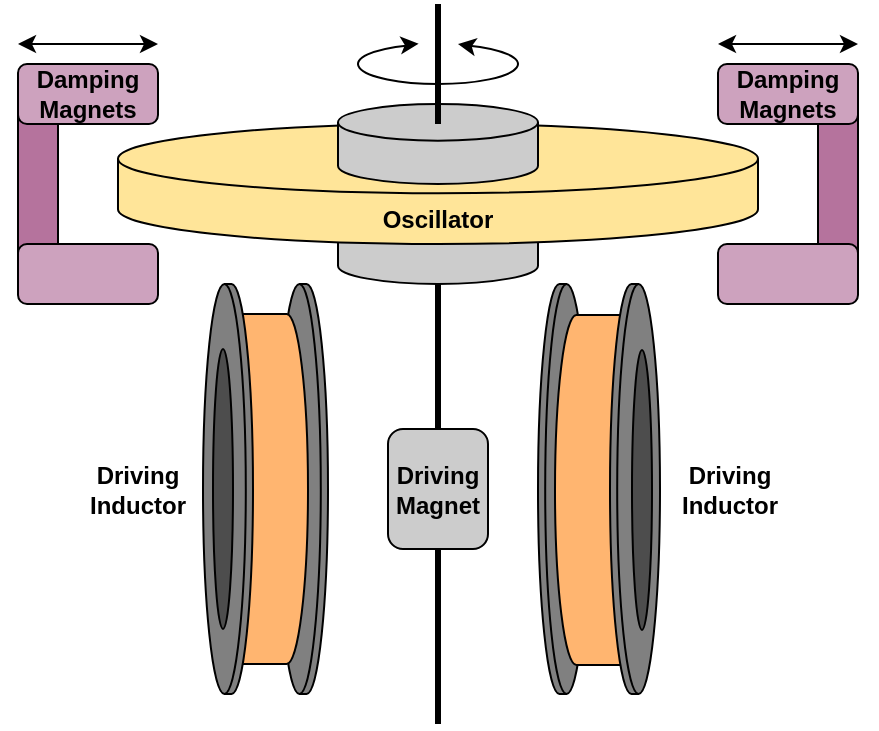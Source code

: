<mxfile version="21.6.8" type="device">
  <diagram name="Page-1" id="G2w5o0cd_N-8L9VwZMIT">
    <mxGraphModel dx="987" dy="577" grid="1" gridSize="10" guides="1" tooltips="1" connect="1" arrows="1" fold="1" page="1" pageScale="1" pageWidth="850" pageHeight="1100" math="0" shadow="0">
      <root>
        <mxCell id="0" />
        <mxCell id="1" parent="0" />
        <mxCell id="Aj0P5ylz1vTObHERr2yC-56" value="" style="shape=cylinder3;whiteSpace=wrap;html=1;boundedLbl=1;backgroundOutline=1;size=9.167;fillColor=#CCCCCC;" vertex="1" parent="1">
          <mxGeometry x="350" y="340" width="100" height="40" as="geometry" />
        </mxCell>
        <mxCell id="Aj0P5ylz1vTObHERr2yC-1" value="" style="shape=cylinder3;whiteSpace=wrap;html=1;boundedLbl=1;backgroundOutline=1;size=17.32;fillColor=#FFE599;verticalAlign=bottom;spacingTop=-14;" vertex="1" parent="1">
          <mxGeometry x="240" y="300" width="320" height="60" as="geometry" />
        </mxCell>
        <mxCell id="Aj0P5ylz1vTObHERr2yC-5" value="" style="endArrow=none;html=1;rounded=0;exitX=0.5;exitY=1;exitDx=0;exitDy=0;exitPerimeter=0;strokeWidth=3;" edge="1" parent="1" source="Aj0P5ylz1vTObHERr2yC-53">
          <mxGeometry width="50" height="50" relative="1" as="geometry">
            <mxPoint x="390" y="430" as="sourcePoint" />
            <mxPoint x="400" y="600" as="targetPoint" />
          </mxGeometry>
        </mxCell>
        <mxCell id="Aj0P5ylz1vTObHERr2yC-39" value="" style="group" vertex="1" connectable="0" parent="1">
          <mxGeometry x="282.5" y="380" width="62.5" height="205" as="geometry" />
        </mxCell>
        <mxCell id="Aj0P5ylz1vTObHERr2yC-21" value="" style="group;fillColor=none;container=0;" vertex="1" connectable="0" parent="Aj0P5ylz1vTObHERr2yC-39">
          <mxGeometry width="62.5" height="205" as="geometry" />
        </mxCell>
        <mxCell id="Aj0P5ylz1vTObHERr2yC-2" value="" style="shape=cylinder3;whiteSpace=wrap;html=1;boundedLbl=1;backgroundOutline=1;size=10.7;rotation=-90;fillColor=#808080;" vertex="1" parent="Aj0P5ylz1vTObHERr2yC-39">
          <mxGeometry x="-52.5" y="90" width="205" height="25" as="geometry" />
        </mxCell>
        <mxCell id="Aj0P5ylz1vTObHERr2yC-18" value="" style="shape=cylinder3;whiteSpace=wrap;html=1;boundedLbl=1;backgroundOutline=1;size=10.7;rotation=-90;fillColor=#FFB570;" vertex="1" parent="Aj0P5ylz1vTObHERr2yC-39">
          <mxGeometry x="-60" y="77.5" width="175" height="50" as="geometry" />
        </mxCell>
        <mxCell id="Aj0P5ylz1vTObHERr2yC-19" value="" style="shape=cylinder3;whiteSpace=wrap;html=1;boundedLbl=1;backgroundOutline=1;size=10.7;rotation=-90;fillColor=#808080;" vertex="1" parent="Aj0P5ylz1vTObHERr2yC-39">
          <mxGeometry x="-90" y="90" width="205" height="25" as="geometry" />
        </mxCell>
        <mxCell id="Aj0P5ylz1vTObHERr2yC-20" value="" style="ellipse;whiteSpace=wrap;html=1;fillColor=#4D4D4D;" vertex="1" parent="Aj0P5ylz1vTObHERr2yC-39">
          <mxGeometry x="5" y="32.5" width="10" height="140" as="geometry" />
        </mxCell>
        <mxCell id="Aj0P5ylz1vTObHERr2yC-40" value="" style="group" vertex="1" connectable="0" parent="1">
          <mxGeometry x="450" y="380" width="61" height="205" as="geometry" />
        </mxCell>
        <mxCell id="Aj0P5ylz1vTObHERr2yC-33" value="" style="shape=cylinder3;whiteSpace=wrap;html=1;boundedLbl=1;backgroundOutline=1;size=10.7;rotation=-270;fillColor=#808080;" vertex="1" parent="Aj0P5ylz1vTObHERr2yC-40">
          <mxGeometry x="-90" y="90" width="205" height="25" as="geometry" />
        </mxCell>
        <mxCell id="Aj0P5ylz1vTObHERr2yC-34" value="" style="shape=cylinder3;whiteSpace=wrap;html=1;boundedLbl=1;backgroundOutline=1;size=10.7;rotation=-270;fillColor=#FFB570;" vertex="1" parent="Aj0P5ylz1vTObHERr2yC-40">
          <mxGeometry x="-54" y="78" width="175" height="50" as="geometry" />
        </mxCell>
        <mxCell id="Aj0P5ylz1vTObHERr2yC-35" value="" style="shape=cylinder3;whiteSpace=wrap;html=1;boundedLbl=1;backgroundOutline=1;size=10.7;rotation=-270;fillColor=#808080;" vertex="1" parent="Aj0P5ylz1vTObHERr2yC-40">
          <mxGeometry x="-54" y="90" width="205" height="25" as="geometry" />
        </mxCell>
        <mxCell id="Aj0P5ylz1vTObHERr2yC-36" value="" style="ellipse;whiteSpace=wrap;html=1;fillColor=#4D4D4D;rotation=-180;" vertex="1" parent="Aj0P5ylz1vTObHERr2yC-40">
          <mxGeometry x="47" y="33" width="10" height="140" as="geometry" />
        </mxCell>
        <mxCell id="Aj0P5ylz1vTObHERr2yC-45" value="" style="group" vertex="1" connectable="0" parent="1">
          <mxGeometry x="540" y="260" width="70" height="130" as="geometry" />
        </mxCell>
        <mxCell id="Aj0P5ylz1vTObHERr2yC-42" value="" style="group" vertex="1" connectable="0" parent="Aj0P5ylz1vTObHERr2yC-45">
          <mxGeometry y="10" width="70" height="120" as="geometry" />
        </mxCell>
        <mxCell id="Aj0P5ylz1vTObHERr2yC-12" value="" style="rounded=0;whiteSpace=wrap;html=1;fillColor=#B5739D;" vertex="1" parent="Aj0P5ylz1vTObHERr2yC-42">
          <mxGeometry x="50" y="20" width="20" height="75" as="geometry" />
        </mxCell>
        <mxCell id="Aj0P5ylz1vTObHERr2yC-9" value="&lt;b style=&quot;border-color: var(--border-color);&quot;&gt;Damping Magnets&lt;/b&gt;" style="rounded=1;whiteSpace=wrap;html=1;fillColor=#CDA2BE;" vertex="1" parent="Aj0P5ylz1vTObHERr2yC-42">
          <mxGeometry width="70" height="30" as="geometry" />
        </mxCell>
        <mxCell id="Aj0P5ylz1vTObHERr2yC-10" value="" style="rounded=1;whiteSpace=wrap;html=1;fillColor=#CDA2BE;" vertex="1" parent="Aj0P5ylz1vTObHERr2yC-42">
          <mxGeometry y="90" width="70" height="30" as="geometry" />
        </mxCell>
        <mxCell id="Aj0P5ylz1vTObHERr2yC-44" value="" style="endArrow=classic;startArrow=classic;html=1;rounded=0;" edge="1" parent="Aj0P5ylz1vTObHERr2yC-45">
          <mxGeometry width="50" height="50" relative="1" as="geometry">
            <mxPoint as="sourcePoint" />
            <mxPoint x="70" as="targetPoint" />
          </mxGeometry>
        </mxCell>
        <mxCell id="Aj0P5ylz1vTObHERr2yC-46" value="" style="group" vertex="1" connectable="0" parent="1">
          <mxGeometry x="190" y="260" width="70" height="130" as="geometry" />
        </mxCell>
        <mxCell id="Aj0P5ylz1vTObHERr2yC-37" value="" style="group" vertex="1" connectable="0" parent="Aj0P5ylz1vTObHERr2yC-46">
          <mxGeometry y="10" width="70" height="120" as="geometry" />
        </mxCell>
        <mxCell id="Aj0P5ylz1vTObHERr2yC-11" value="" style="rounded=0;whiteSpace=wrap;html=1;fillColor=#B5739D;" vertex="1" parent="Aj0P5ylz1vTObHERr2yC-37">
          <mxGeometry y="20" width="20" height="75" as="geometry" />
        </mxCell>
        <mxCell id="Aj0P5ylz1vTObHERr2yC-7" value="&lt;b&gt;Damping Magnets&lt;/b&gt;" style="rounded=1;whiteSpace=wrap;html=1;fillColor=#CDA2BE;" vertex="1" parent="Aj0P5ylz1vTObHERr2yC-37">
          <mxGeometry width="70" height="30" as="geometry" />
        </mxCell>
        <mxCell id="Aj0P5ylz1vTObHERr2yC-8" value="" style="rounded=1;whiteSpace=wrap;html=1;fillColor=#CDA2BE;" vertex="1" parent="Aj0P5ylz1vTObHERr2yC-37">
          <mxGeometry y="90" width="70" height="30" as="geometry" />
        </mxCell>
        <mxCell id="Aj0P5ylz1vTObHERr2yC-43" value="" style="endArrow=classic;startArrow=classic;html=1;rounded=0;" edge="1" parent="Aj0P5ylz1vTObHERr2yC-46">
          <mxGeometry width="50" height="50" relative="1" as="geometry">
            <mxPoint as="sourcePoint" />
            <mxPoint x="70" as="targetPoint" />
          </mxGeometry>
        </mxCell>
        <mxCell id="Aj0P5ylz1vTObHERr2yC-51" value="&lt;b&gt;Driving Inductor&lt;/b&gt;" style="text;html=1;strokeColor=none;fillColor=none;align=center;verticalAlign=middle;whiteSpace=wrap;rounded=0;" vertex="1" parent="1">
          <mxGeometry x="220" y="467.5" width="60" height="30" as="geometry" />
        </mxCell>
        <mxCell id="Aj0P5ylz1vTObHERr2yC-52" value="&lt;b&gt;Driving Inductor&lt;/b&gt;" style="text;html=1;strokeColor=none;fillColor=none;align=center;verticalAlign=middle;whiteSpace=wrap;rounded=0;" vertex="1" parent="1">
          <mxGeometry x="516" y="467.5" width="60" height="30" as="geometry" />
        </mxCell>
        <mxCell id="Aj0P5ylz1vTObHERr2yC-54" value="" style="endArrow=none;html=1;rounded=0;strokeWidth=3;" edge="1" parent="1" target="Aj0P5ylz1vTObHERr2yC-53">
          <mxGeometry width="50" height="50" relative="1" as="geometry">
            <mxPoint x="400" y="380" as="sourcePoint" />
            <mxPoint x="400" y="640" as="targetPoint" />
          </mxGeometry>
        </mxCell>
        <mxCell id="Aj0P5ylz1vTObHERr2yC-53" value="&lt;b&gt;Driving Magnet&lt;/b&gt;" style="rounded=1;whiteSpace=wrap;html=1;fillColor=#CCCCCC;" vertex="1" parent="1">
          <mxGeometry x="375" y="452.5" width="50" height="60" as="geometry" />
        </mxCell>
        <mxCell id="Aj0P5ylz1vTObHERr2yC-55" value="" style="shape=cylinder3;whiteSpace=wrap;html=1;boundedLbl=1;backgroundOutline=1;size=9.167;fillColor=#CCCCCC;" vertex="1" parent="1">
          <mxGeometry x="350" y="290" width="100" height="40" as="geometry" />
        </mxCell>
        <mxCell id="Aj0P5ylz1vTObHERr2yC-4" value="" style="endArrow=none;html=1;rounded=0;strokeWidth=3;" edge="1" parent="1">
          <mxGeometry width="50" height="50" relative="1" as="geometry">
            <mxPoint x="400" y="240" as="sourcePoint" />
            <mxPoint x="400" y="300" as="targetPoint" />
          </mxGeometry>
        </mxCell>
        <mxCell id="Aj0P5ylz1vTObHERr2yC-58" value="&lt;b&gt;Oscillator&lt;/b&gt;" style="text;html=1;strokeColor=none;fillColor=none;align=center;verticalAlign=middle;whiteSpace=wrap;rounded=0;" vertex="1" parent="1">
          <mxGeometry x="370" y="333" width="60" height="30" as="geometry" />
        </mxCell>
        <mxCell id="Aj0P5ylz1vTObHERr2yC-61" value="" style="verticalLabelPosition=bottom;verticalAlign=top;html=1;shape=mxgraph.basic.arc;startAngle=0.31;endAngle=0.189;direction=north;" vertex="1" parent="1">
          <mxGeometry x="360" y="260" width="80" height="20" as="geometry" />
        </mxCell>
        <mxCell id="Aj0P5ylz1vTObHERr2yC-62" value="" style="endArrow=classic;html=1;rounded=0;entryX=0.955;entryY=0.304;entryDx=0;entryDy=0;entryPerimeter=0;exitX=0.927;exitY=0.273;exitDx=0;exitDy=0;exitPerimeter=0;" edge="1" parent="1">
          <mxGeometry width="50" height="50" relative="1" as="geometry">
            <mxPoint x="383.84" y="260.46" as="sourcePoint" />
            <mxPoint x="390.32" y="259.9" as="targetPoint" />
          </mxGeometry>
        </mxCell>
        <mxCell id="Aj0P5ylz1vTObHERr2yC-63" value="" style="endArrow=classic;html=1;rounded=0;exitX=0.843;exitY=0.834;exitDx=0;exitDy=0;exitPerimeter=0;" edge="1" parent="1">
          <mxGeometry width="50" height="50" relative="1" as="geometry">
            <mxPoint x="416.72" y="261.14" as="sourcePoint" />
            <mxPoint x="410" y="260" as="targetPoint" />
          </mxGeometry>
        </mxCell>
      </root>
    </mxGraphModel>
  </diagram>
</mxfile>

